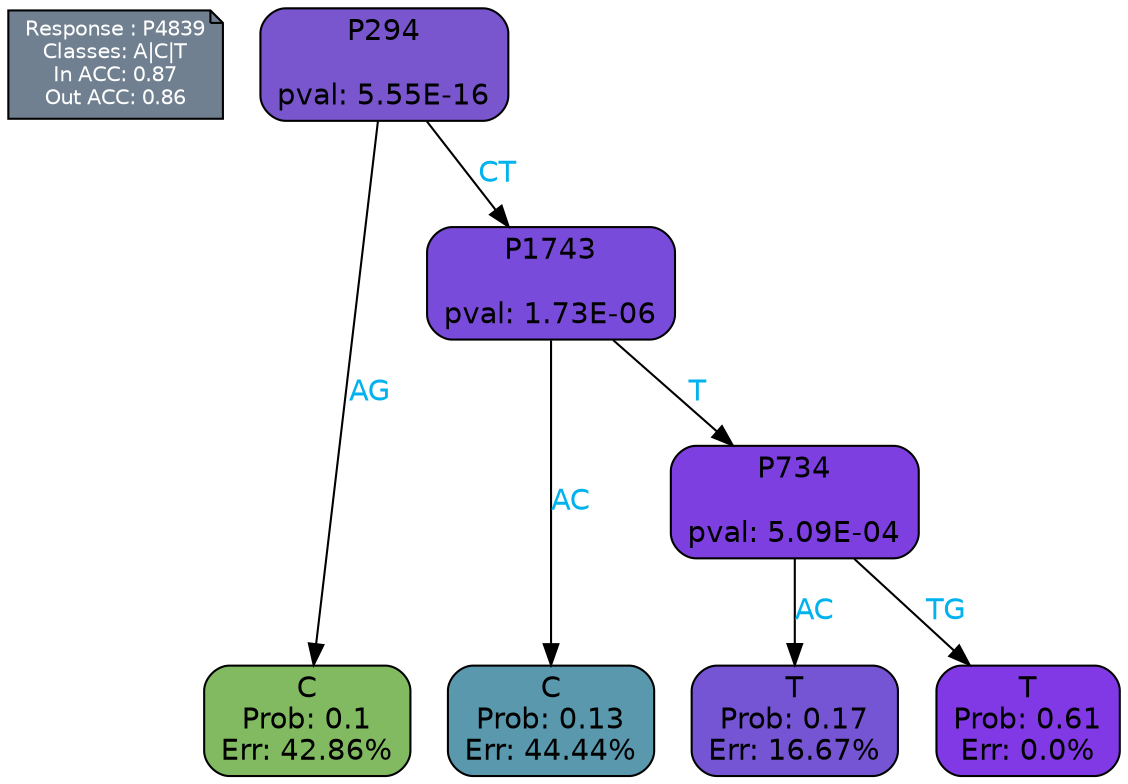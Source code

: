 digraph Tree {
node [shape=box, style="filled, rounded", color="black", fontname=helvetica] ;
graph [ranksep=equally, splines=polylines, bgcolor=transparent, dpi=600] ;
edge [fontname=helvetica] ;
LEGEND [label="Response : P4839
Classes: A|C|T
In ACC: 0.87
Out ACC: 0.86
",shape=note,align=left,style=filled,fillcolor="slategray",fontcolor="white",fontsize=10];1 [label="P294

pval: 5.55E-16", fillcolor="#7a56ce"] ;
2 [label="C
Prob: 0.1
Err: 42.86%", fillcolor="#82ba62"] ;
3 [label="P1743

pval: 1.73E-06", fillcolor="#794bda"] ;
4 [label="C
Prob: 0.13
Err: 44.44%", fillcolor="#5998ad"] ;
5 [label="P734

pval: 5.09E-04", fillcolor="#7e3fe1"] ;
6 [label="T
Prob: 0.17
Err: 16.67%", fillcolor="#7555d4"] ;
7 [label="T
Prob: 0.61
Err: 0.0%", fillcolor="#8139e5"] ;
1 -> 2 [label="AG",fontcolor=deepskyblue2] ;
1 -> 3 [label="CT",fontcolor=deepskyblue2] ;
3 -> 4 [label="AC",fontcolor=deepskyblue2] ;
3 -> 5 [label="T",fontcolor=deepskyblue2] ;
5 -> 6 [label="AC",fontcolor=deepskyblue2] ;
5 -> 7 [label="TG",fontcolor=deepskyblue2] ;
{rank = same; 2;4;6;7;}{rank = same; LEGEND;1;}}